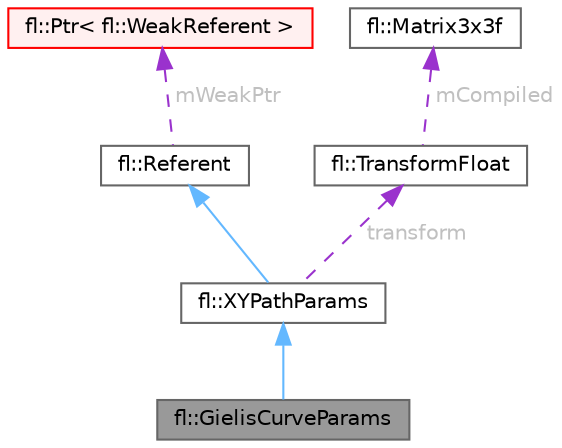digraph "fl::GielisCurveParams"
{
 // INTERACTIVE_SVG=YES
 // LATEX_PDF_SIZE
  bgcolor="transparent";
  edge [fontname=Helvetica,fontsize=10,labelfontname=Helvetica,labelfontsize=10];
  node [fontname=Helvetica,fontsize=10,shape=box,height=0.2,width=0.4];
  Node1 [id="Node000001",label="fl::GielisCurveParams",height=0.2,width=0.4,color="gray40", fillcolor="grey60", style="filled", fontcolor="black",tooltip=" "];
  Node2 -> Node1 [id="edge1_Node000001_Node000002",dir="back",color="steelblue1",style="solid",tooltip=" "];
  Node2 [id="Node000002",label="fl::XYPathParams",height=0.2,width=0.4,color="gray40", fillcolor="white", style="filled",URL="$da/d32/classfl_1_1_x_y_path_params.html",tooltip=" "];
  Node3 -> Node2 [id="edge2_Node000002_Node000003",dir="back",color="steelblue1",style="solid",tooltip=" "];
  Node3 [id="Node000003",label="fl::Referent",height=0.2,width=0.4,color="gray40", fillcolor="white", style="filled",URL="$d6/d16/classfl_1_1_referent.html",tooltip=" "];
  Node4 -> Node3 [id="edge3_Node000003_Node000004",dir="back",color="darkorchid3",style="dashed",tooltip=" ",label=" mWeakPtr",fontcolor="grey" ];
  Node4 [id="Node000004",label="fl::Ptr\< fl::WeakReferent \>",height=0.2,width=0.4,color="red", fillcolor="#FFF0F0", style="filled",URL="$d1/d56/classfl_1_1_ptr.html",tooltip=" "];
  Node10 -> Node2 [id="edge4_Node000002_Node000010",dir="back",color="darkorchid3",style="dashed",tooltip=" ",label=" transform",fontcolor="grey" ];
  Node10 [id="Node000010",label="fl::TransformFloat",height=0.2,width=0.4,color="gray40", fillcolor="white", style="filled",URL="$d9/dd3/structfl_1_1_transform_float.html",tooltip=" "];
  Node11 -> Node10 [id="edge5_Node000010_Node000011",dir="back",color="darkorchid3",style="dashed",tooltip=" ",label=" mCompiled",fontcolor="grey" ];
  Node11 [id="Node000011",label="fl::Matrix3x3f",height=0.2,width=0.4,color="gray40", fillcolor="white", style="filled",URL="$d3/d54/structfl_1_1_matrix3x3f.html",tooltip=" "];
}

